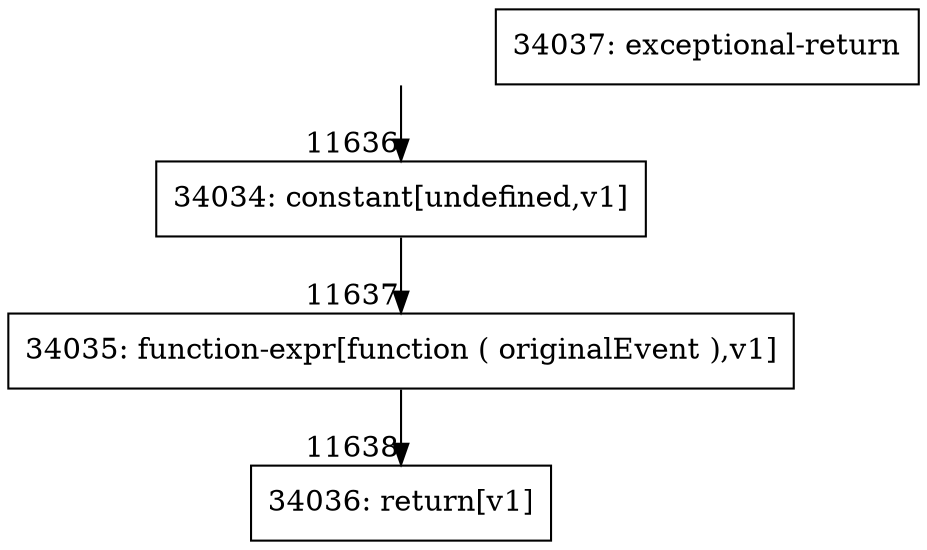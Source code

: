 digraph {
rankdir="TD"
BB_entry863[shape=none,label=""];
BB_entry863 -> BB11636 [tailport=s, headport=n, headlabel="    11636"]
BB11636 [shape=record label="{34034: constant[undefined,v1]}" ] 
BB11636 -> BB11637 [tailport=s, headport=n, headlabel="      11637"]
BB11637 [shape=record label="{34035: function-expr[function ( originalEvent ),v1]}" ] 
BB11637 -> BB11638 [tailport=s, headport=n, headlabel="      11638"]
BB11638 [shape=record label="{34036: return[v1]}" ] 
BB11639 [shape=record label="{34037: exceptional-return}" ] 
//#$~ 16220
}
